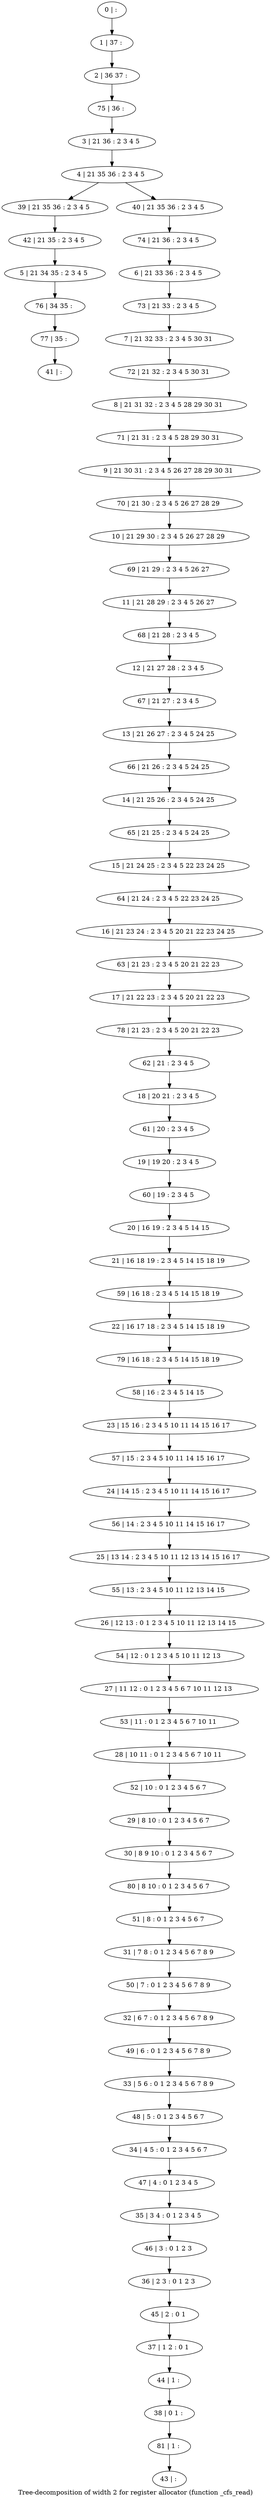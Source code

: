 digraph G {
graph [label="Tree-decomposition of width 2 for register allocator (function _cfs_read)"]
0[label="0 | : "];
1[label="1 | 37 : "];
2[label="2 | 36 37 : "];
3[label="3 | 21 36 : 2 3 4 5 "];
4[label="4 | 21 35 36 : 2 3 4 5 "];
5[label="5 | 21 34 35 : 2 3 4 5 "];
6[label="6 | 21 33 36 : 2 3 4 5 "];
7[label="7 | 21 32 33 : 2 3 4 5 30 31 "];
8[label="8 | 21 31 32 : 2 3 4 5 28 29 30 31 "];
9[label="9 | 21 30 31 : 2 3 4 5 26 27 28 29 30 31 "];
10[label="10 | 21 29 30 : 2 3 4 5 26 27 28 29 "];
11[label="11 | 21 28 29 : 2 3 4 5 26 27 "];
12[label="12 | 21 27 28 : 2 3 4 5 "];
13[label="13 | 21 26 27 : 2 3 4 5 24 25 "];
14[label="14 | 21 25 26 : 2 3 4 5 24 25 "];
15[label="15 | 21 24 25 : 2 3 4 5 22 23 24 25 "];
16[label="16 | 21 23 24 : 2 3 4 5 20 21 22 23 24 25 "];
17[label="17 | 21 22 23 : 2 3 4 5 20 21 22 23 "];
18[label="18 | 20 21 : 2 3 4 5 "];
19[label="19 | 19 20 : 2 3 4 5 "];
20[label="20 | 16 19 : 2 3 4 5 14 15 "];
21[label="21 | 16 18 19 : 2 3 4 5 14 15 18 19 "];
22[label="22 | 16 17 18 : 2 3 4 5 14 15 18 19 "];
23[label="23 | 15 16 : 2 3 4 5 10 11 14 15 16 17 "];
24[label="24 | 14 15 : 2 3 4 5 10 11 14 15 16 17 "];
25[label="25 | 13 14 : 2 3 4 5 10 11 12 13 14 15 16 17 "];
26[label="26 | 12 13 : 0 1 2 3 4 5 10 11 12 13 14 15 "];
27[label="27 | 11 12 : 0 1 2 3 4 5 6 7 10 11 12 13 "];
28[label="28 | 10 11 : 0 1 2 3 4 5 6 7 10 11 "];
29[label="29 | 8 10 : 0 1 2 3 4 5 6 7 "];
30[label="30 | 8 9 10 : 0 1 2 3 4 5 6 7 "];
31[label="31 | 7 8 : 0 1 2 3 4 5 6 7 8 9 "];
32[label="32 | 6 7 : 0 1 2 3 4 5 6 7 8 9 "];
33[label="33 | 5 6 : 0 1 2 3 4 5 6 7 8 9 "];
34[label="34 | 4 5 : 0 1 2 3 4 5 6 7 "];
35[label="35 | 3 4 : 0 1 2 3 4 5 "];
36[label="36 | 2 3 : 0 1 2 3 "];
37[label="37 | 1 2 : 0 1 "];
38[label="38 | 0 1 : "];
39[label="39 | 21 35 36 : 2 3 4 5 "];
40[label="40 | 21 35 36 : 2 3 4 5 "];
41[label="41 | : "];
42[label="42 | 21 35 : 2 3 4 5 "];
43[label="43 | : "];
44[label="44 | 1 : "];
45[label="45 | 2 : 0 1 "];
46[label="46 | 3 : 0 1 2 3 "];
47[label="47 | 4 : 0 1 2 3 4 5 "];
48[label="48 | 5 : 0 1 2 3 4 5 6 7 "];
49[label="49 | 6 : 0 1 2 3 4 5 6 7 8 9 "];
50[label="50 | 7 : 0 1 2 3 4 5 6 7 8 9 "];
51[label="51 | 8 : 0 1 2 3 4 5 6 7 "];
52[label="52 | 10 : 0 1 2 3 4 5 6 7 "];
53[label="53 | 11 : 0 1 2 3 4 5 6 7 10 11 "];
54[label="54 | 12 : 0 1 2 3 4 5 10 11 12 13 "];
55[label="55 | 13 : 2 3 4 5 10 11 12 13 14 15 "];
56[label="56 | 14 : 2 3 4 5 10 11 14 15 16 17 "];
57[label="57 | 15 : 2 3 4 5 10 11 14 15 16 17 "];
58[label="58 | 16 : 2 3 4 5 14 15 "];
59[label="59 | 16 18 : 2 3 4 5 14 15 18 19 "];
60[label="60 | 19 : 2 3 4 5 "];
61[label="61 | 20 : 2 3 4 5 "];
62[label="62 | 21 : 2 3 4 5 "];
63[label="63 | 21 23 : 2 3 4 5 20 21 22 23 "];
64[label="64 | 21 24 : 2 3 4 5 22 23 24 25 "];
65[label="65 | 21 25 : 2 3 4 5 24 25 "];
66[label="66 | 21 26 : 2 3 4 5 24 25 "];
67[label="67 | 21 27 : 2 3 4 5 "];
68[label="68 | 21 28 : 2 3 4 5 "];
69[label="69 | 21 29 : 2 3 4 5 26 27 "];
70[label="70 | 21 30 : 2 3 4 5 26 27 28 29 "];
71[label="71 | 21 31 : 2 3 4 5 28 29 30 31 "];
72[label="72 | 21 32 : 2 3 4 5 30 31 "];
73[label="73 | 21 33 : 2 3 4 5 "];
74[label="74 | 21 36 : 2 3 4 5 "];
75[label="75 | 36 : "];
76[label="76 | 34 35 : "];
77[label="77 | 35 : "];
78[label="78 | 21 23 : 2 3 4 5 20 21 22 23 "];
79[label="79 | 16 18 : 2 3 4 5 14 15 18 19 "];
80[label="80 | 8 10 : 0 1 2 3 4 5 6 7 "];
81[label="81 | 1 : "];
0->1 ;
1->2 ;
3->4 ;
20->21 ;
29->30 ;
4->39 ;
4->40 ;
42->5 ;
39->42 ;
44->38 ;
37->44 ;
45->37 ;
36->45 ;
46->36 ;
35->46 ;
47->35 ;
34->47 ;
48->34 ;
33->48 ;
49->33 ;
32->49 ;
50->32 ;
31->50 ;
51->31 ;
52->29 ;
28->52 ;
53->28 ;
27->53 ;
54->27 ;
26->54 ;
55->26 ;
25->55 ;
56->25 ;
24->56 ;
57->24 ;
23->57 ;
58->23 ;
59->22 ;
21->59 ;
60->20 ;
19->60 ;
61->19 ;
18->61 ;
62->18 ;
63->17 ;
16->63 ;
64->16 ;
15->64 ;
65->15 ;
14->65 ;
66->14 ;
13->66 ;
67->13 ;
12->67 ;
68->12 ;
11->68 ;
69->11 ;
10->69 ;
70->10 ;
9->70 ;
71->9 ;
8->71 ;
72->8 ;
7->72 ;
73->7 ;
6->73 ;
74->6 ;
40->74 ;
75->3 ;
2->75 ;
5->76 ;
77->41 ;
76->77 ;
78->62 ;
17->78 ;
79->58 ;
22->79 ;
80->51 ;
30->80 ;
81->43 ;
38->81 ;
}
